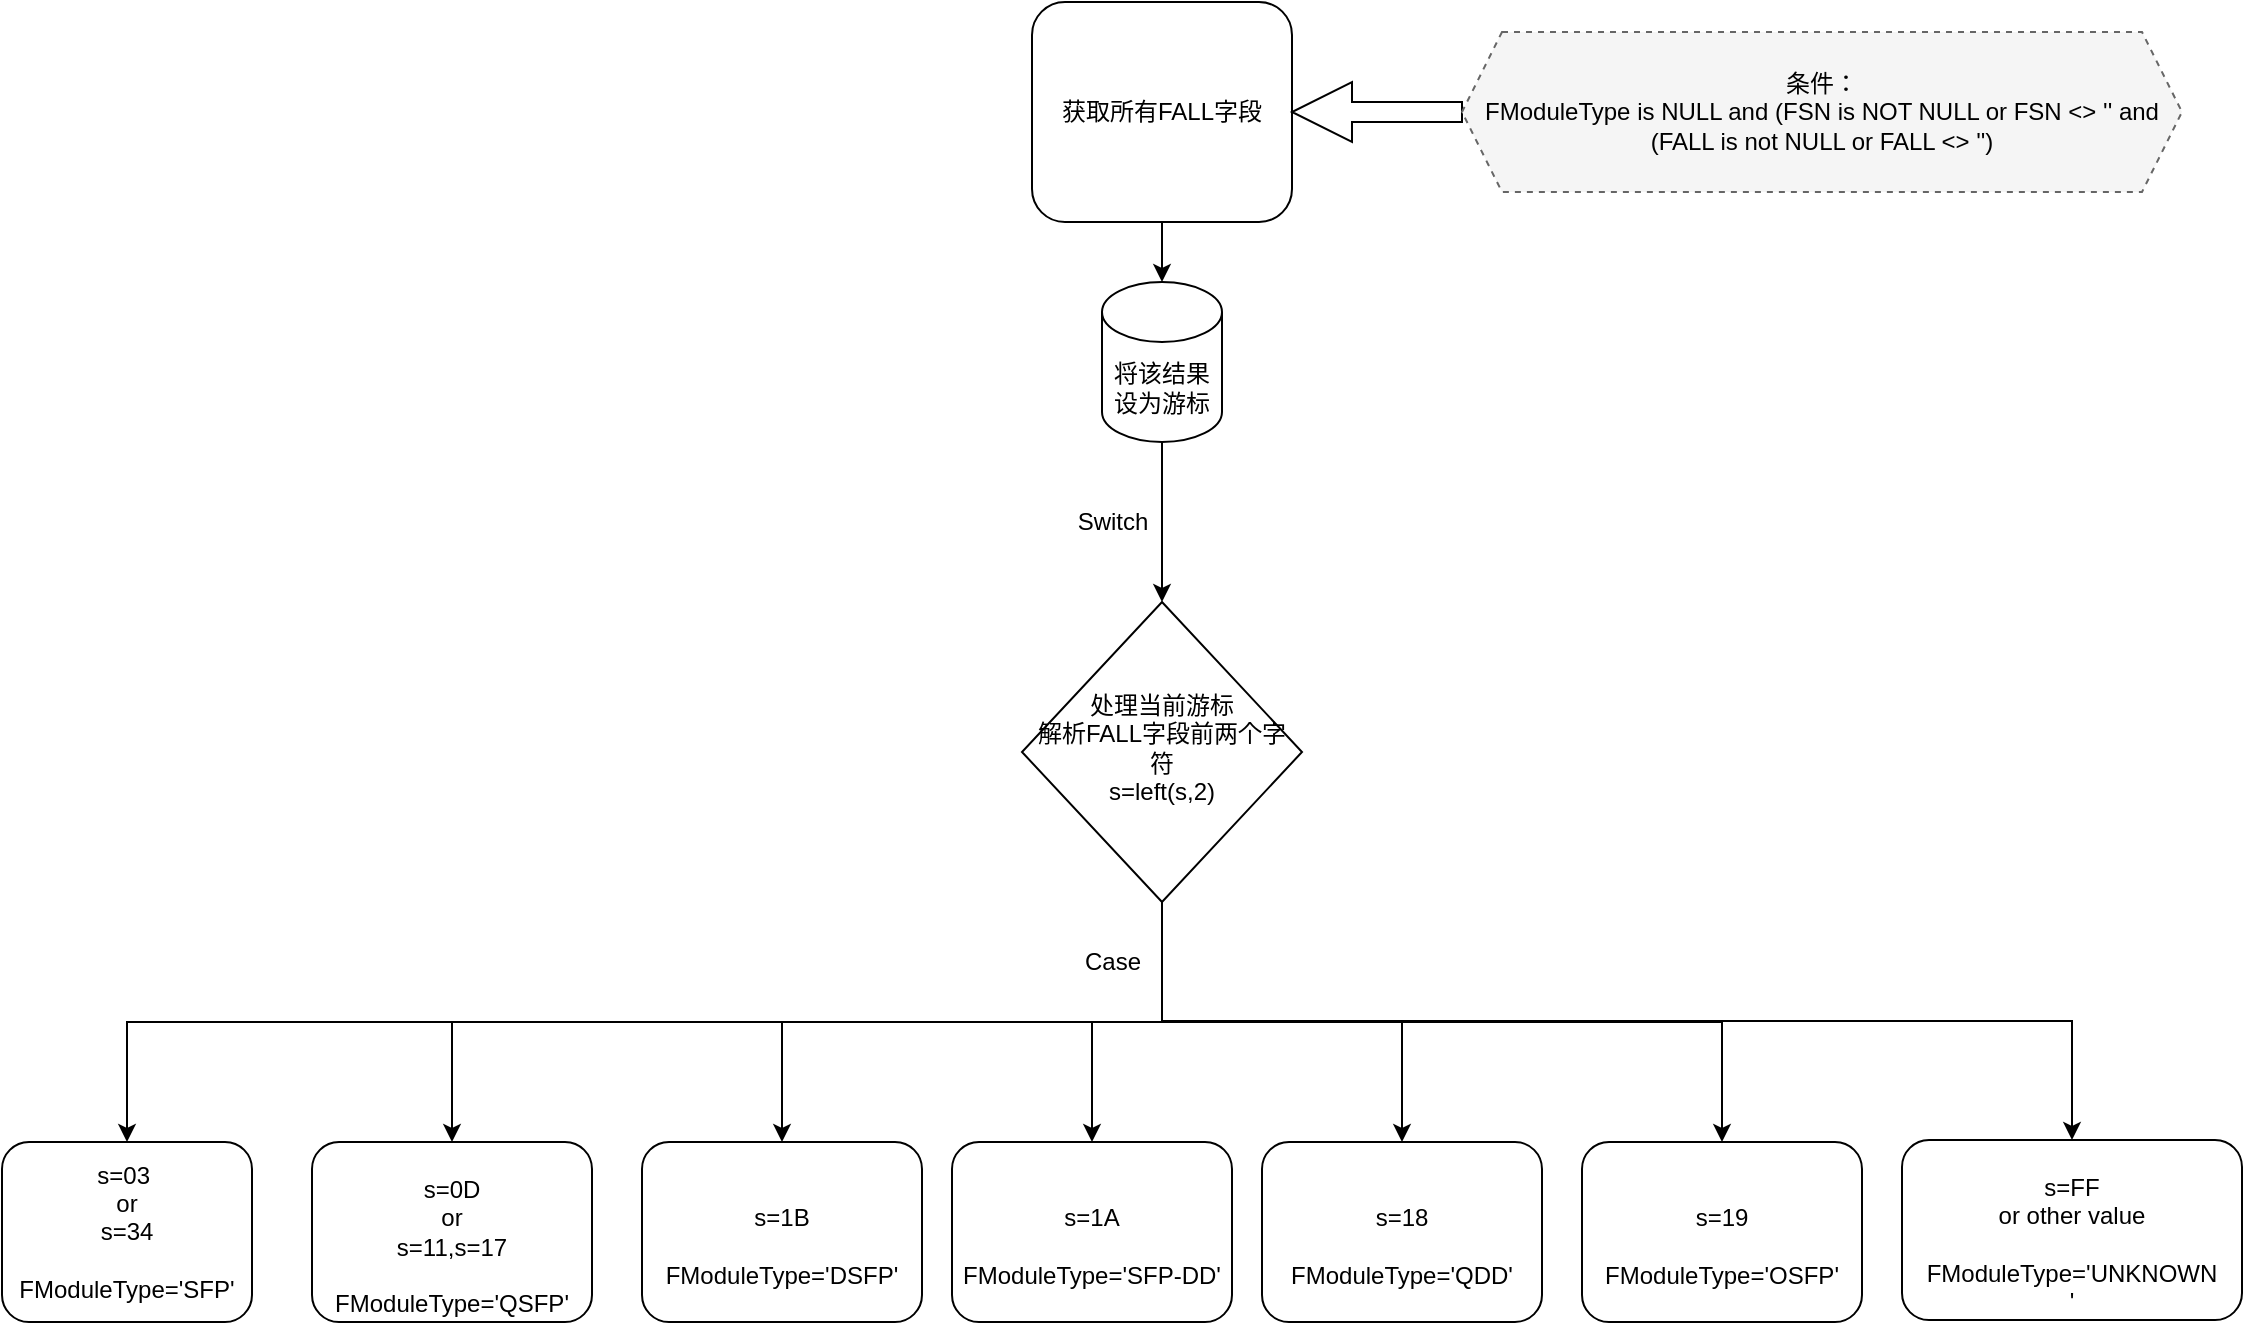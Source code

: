 <mxfile version="19.0.2" type="github">
  <diagram id="C5RBs43oDa-KdzZeNtuy" name="Page-1">
    <mxGraphModel dx="1116" dy="1608" grid="1" gridSize="10" guides="1" tooltips="1" connect="1" arrows="1" fold="1" page="1" pageScale="1" pageWidth="583" pageHeight="827" math="0" shadow="0">
      <root>
        <mxCell id="WIyWlLk6GJQsqaUBKTNV-0" />
        <mxCell id="WIyWlLk6GJQsqaUBKTNV-1" parent="WIyWlLk6GJQsqaUBKTNV-0" />
        <mxCell id="rZV8M0Kk9CfMCFUAyF9g-2" style="edgeStyle=orthogonalEdgeStyle;rounded=0;orthogonalLoop=1;jettySize=auto;html=1;exitX=0.5;exitY=1;exitDx=0;exitDy=0;" edge="1" parent="WIyWlLk6GJQsqaUBKTNV-1" source="WIyWlLk6GJQsqaUBKTNV-3" target="rZV8M0Kk9CfMCFUAyF9g-0">
          <mxGeometry relative="1" as="geometry" />
        </mxCell>
        <mxCell id="WIyWlLk6GJQsqaUBKTNV-3" value="获取所有FALL字段&lt;br&gt;" style="rounded=1;whiteSpace=wrap;html=1;fontSize=12;glass=0;strokeWidth=1;shadow=0;" parent="WIyWlLk6GJQsqaUBKTNV-1" vertex="1">
          <mxGeometry x="515" y="-200" width="130" height="110" as="geometry" />
        </mxCell>
        <mxCell id="rZV8M0Kk9CfMCFUAyF9g-20" style="edgeStyle=orthogonalEdgeStyle;rounded=0;orthogonalLoop=1;jettySize=auto;html=1;exitX=0.5;exitY=1;exitDx=0;exitDy=0;entryX=0.5;entryY=0;entryDx=0;entryDy=0;fontSize=11;fontColor=#9E9E9E;" edge="1" parent="WIyWlLk6GJQsqaUBKTNV-1" source="WIyWlLk6GJQsqaUBKTNV-6" target="rZV8M0Kk9CfMCFUAyF9g-5">
          <mxGeometry relative="1" as="geometry" />
        </mxCell>
        <mxCell id="rZV8M0Kk9CfMCFUAyF9g-21" style="edgeStyle=orthogonalEdgeStyle;rounded=0;orthogonalLoop=1;jettySize=auto;html=1;exitX=0.5;exitY=1;exitDx=0;exitDy=0;entryX=0.5;entryY=0;entryDx=0;entryDy=0;fontSize=11;fontColor=#9E9E9E;" edge="1" parent="WIyWlLk6GJQsqaUBKTNV-1" source="WIyWlLk6GJQsqaUBKTNV-6" target="rZV8M0Kk9CfMCFUAyF9g-14">
          <mxGeometry relative="1" as="geometry" />
        </mxCell>
        <mxCell id="rZV8M0Kk9CfMCFUAyF9g-22" style="edgeStyle=orthogonalEdgeStyle;rounded=0;orthogonalLoop=1;jettySize=auto;html=1;exitX=0.5;exitY=1;exitDx=0;exitDy=0;entryX=0.5;entryY=0;entryDx=0;entryDy=0;fontSize=11;fontColor=#9E9E9E;" edge="1" parent="WIyWlLk6GJQsqaUBKTNV-1" source="WIyWlLk6GJQsqaUBKTNV-6" target="rZV8M0Kk9CfMCFUAyF9g-16">
          <mxGeometry relative="1" as="geometry" />
        </mxCell>
        <mxCell id="rZV8M0Kk9CfMCFUAyF9g-23" style="edgeStyle=orthogonalEdgeStyle;rounded=0;orthogonalLoop=1;jettySize=auto;html=1;exitX=0.5;exitY=1;exitDx=0;exitDy=0;entryX=0.5;entryY=0;entryDx=0;entryDy=0;fontSize=11;fontColor=#9E9E9E;" edge="1" parent="WIyWlLk6GJQsqaUBKTNV-1" source="WIyWlLk6GJQsqaUBKTNV-6" target="rZV8M0Kk9CfMCFUAyF9g-17">
          <mxGeometry relative="1" as="geometry" />
        </mxCell>
        <mxCell id="rZV8M0Kk9CfMCFUAyF9g-24" style="edgeStyle=orthogonalEdgeStyle;rounded=0;orthogonalLoop=1;jettySize=auto;html=1;exitX=0.5;exitY=1;exitDx=0;exitDy=0;entryX=0.5;entryY=0;entryDx=0;entryDy=0;fontSize=11;fontColor=#9E9E9E;" edge="1" parent="WIyWlLk6GJQsqaUBKTNV-1" source="WIyWlLk6GJQsqaUBKTNV-6" target="rZV8M0Kk9CfMCFUAyF9g-18">
          <mxGeometry relative="1" as="geometry" />
        </mxCell>
        <mxCell id="rZV8M0Kk9CfMCFUAyF9g-25" style="edgeStyle=orthogonalEdgeStyle;rounded=0;orthogonalLoop=1;jettySize=auto;html=1;exitX=0.5;exitY=1;exitDx=0;exitDy=0;entryX=0.5;entryY=0;entryDx=0;entryDy=0;fontSize=11;fontColor=#9E9E9E;" edge="1" parent="WIyWlLk6GJQsqaUBKTNV-1" source="WIyWlLk6GJQsqaUBKTNV-6" target="rZV8M0Kk9CfMCFUAyF9g-19">
          <mxGeometry relative="1" as="geometry" />
        </mxCell>
        <mxCell id="rZV8M0Kk9CfMCFUAyF9g-26" style="edgeStyle=orthogonalEdgeStyle;rounded=0;orthogonalLoop=1;jettySize=auto;html=1;exitX=0.5;exitY=1;exitDx=0;exitDy=0;entryX=0.5;entryY=0;entryDx=0;entryDy=0;fontSize=11;fontColor=#9E9E9E;" edge="1" parent="WIyWlLk6GJQsqaUBKTNV-1" source="WIyWlLk6GJQsqaUBKTNV-6" target="rZV8M0Kk9CfMCFUAyF9g-15">
          <mxGeometry relative="1" as="geometry" />
        </mxCell>
        <mxCell id="WIyWlLk6GJQsqaUBKTNV-6" value="处理当前游标&lt;br&gt;解析FALL字段前两个字符&lt;br&gt;s=left(s,2)" style="rhombus;whiteSpace=wrap;html=1;shadow=0;fontFamily=Helvetica;fontSize=12;align=center;strokeWidth=1;spacing=6;spacingTop=-4;" parent="WIyWlLk6GJQsqaUBKTNV-1" vertex="1">
          <mxGeometry x="510" y="100" width="140" height="150" as="geometry" />
        </mxCell>
        <mxCell id="rZV8M0Kk9CfMCFUAyF9g-3" style="edgeStyle=orthogonalEdgeStyle;rounded=0;orthogonalLoop=1;jettySize=auto;html=1;exitX=0.5;exitY=1;exitDx=0;exitDy=0;exitPerimeter=0;entryX=0.5;entryY=0;entryDx=0;entryDy=0;fontSize=11;" edge="1" parent="WIyWlLk6GJQsqaUBKTNV-1" source="rZV8M0Kk9CfMCFUAyF9g-0" target="WIyWlLk6GJQsqaUBKTNV-6">
          <mxGeometry relative="1" as="geometry" />
        </mxCell>
        <mxCell id="rZV8M0Kk9CfMCFUAyF9g-0" value="将该结果设为游标" style="shape=cylinder3;whiteSpace=wrap;html=1;boundedLbl=1;backgroundOutline=1;size=15;" vertex="1" parent="WIyWlLk6GJQsqaUBKTNV-1">
          <mxGeometry x="550" y="-60" width="60" height="80" as="geometry" />
        </mxCell>
        <mxCell id="rZV8M0Kk9CfMCFUAyF9g-4" value="Switch" style="text;html=1;align=center;verticalAlign=middle;resizable=0;points=[];autosize=1;strokeColor=none;fillColor=none;" vertex="1" parent="WIyWlLk6GJQsqaUBKTNV-1">
          <mxGeometry x="530" y="50" width="50" height="20" as="geometry" />
        </mxCell>
        <mxCell id="rZV8M0Kk9CfMCFUAyF9g-5" value="s=03&amp;nbsp;&lt;br&gt;or&lt;br&gt;s=34&lt;br&gt;&lt;br&gt;FModuleType=&#39;SFP&#39;" style="rounded=1;whiteSpace=wrap;html=1;" vertex="1" parent="WIyWlLk6GJQsqaUBKTNV-1">
          <mxGeometry y="370" width="125" height="90" as="geometry" />
        </mxCell>
        <mxCell id="rZV8M0Kk9CfMCFUAyF9g-14" value="&lt;br&gt;s=0D&lt;br&gt;or&lt;br&gt;s=11,s=17&lt;br&gt;&lt;br&gt;FModuleType=&#39;QSFP&#39;" style="rounded=1;whiteSpace=wrap;html=1;" vertex="1" parent="WIyWlLk6GJQsqaUBKTNV-1">
          <mxGeometry x="155" y="370" width="140" height="90" as="geometry" />
        </mxCell>
        <mxCell id="rZV8M0Kk9CfMCFUAyF9g-15" value="&lt;br&gt;s=FF&lt;br&gt;or other value&lt;br&gt;&lt;br&gt;FModuleType=&#39;UNKNOWN&lt;br&gt;&#39;" style="rounded=1;whiteSpace=wrap;html=1;" vertex="1" parent="WIyWlLk6GJQsqaUBKTNV-1">
          <mxGeometry x="950" y="369" width="170" height="90" as="geometry" />
        </mxCell>
        <mxCell id="rZV8M0Kk9CfMCFUAyF9g-16" value="&lt;br&gt;s=1B&lt;br&gt;&lt;br&gt;FModuleType=&#39;DSFP&#39;" style="rounded=1;whiteSpace=wrap;html=1;" vertex="1" parent="WIyWlLk6GJQsqaUBKTNV-1">
          <mxGeometry x="320" y="370" width="140" height="90" as="geometry" />
        </mxCell>
        <mxCell id="rZV8M0Kk9CfMCFUAyF9g-17" value="&lt;br&gt;s=1A&lt;br&gt;&lt;br&gt;FModuleType=&#39;SFP-DD&#39;" style="rounded=1;whiteSpace=wrap;html=1;" vertex="1" parent="WIyWlLk6GJQsqaUBKTNV-1">
          <mxGeometry x="475" y="370" width="140" height="90" as="geometry" />
        </mxCell>
        <mxCell id="rZV8M0Kk9CfMCFUAyF9g-18" value="&lt;br&gt;s=18&lt;br&gt;&lt;br&gt;FModuleType=&#39;QDD&#39;" style="rounded=1;whiteSpace=wrap;html=1;" vertex="1" parent="WIyWlLk6GJQsqaUBKTNV-1">
          <mxGeometry x="630" y="370" width="140" height="90" as="geometry" />
        </mxCell>
        <mxCell id="rZV8M0Kk9CfMCFUAyF9g-19" value="&lt;br&gt;s=19&lt;br&gt;&lt;br&gt;FModuleType=&#39;OSFP&#39;" style="rounded=1;whiteSpace=wrap;html=1;" vertex="1" parent="WIyWlLk6GJQsqaUBKTNV-1">
          <mxGeometry x="790" y="370" width="140" height="90" as="geometry" />
        </mxCell>
        <mxCell id="rZV8M0Kk9CfMCFUAyF9g-28" style="edgeStyle=orthogonalEdgeStyle;shape=arrow;rounded=0;orthogonalLoop=1;jettySize=auto;html=1;exitX=0;exitY=0.5;exitDx=0;exitDy=0;entryX=1;entryY=0.5;entryDx=0;entryDy=0;fontSize=11;fontColor=#9E9E9E;" edge="1" parent="WIyWlLk6GJQsqaUBKTNV-1" source="rZV8M0Kk9CfMCFUAyF9g-27" target="WIyWlLk6GJQsqaUBKTNV-3">
          <mxGeometry relative="1" as="geometry" />
        </mxCell>
        <mxCell id="rZV8M0Kk9CfMCFUAyF9g-27" value="&lt;span style=&quot;color: rgb(0, 0, 0); font-size: 12px;&quot;&gt;条件：&lt;/span&gt;&lt;br style=&quot;color: rgb(0, 0, 0); font-size: 12px;&quot;&gt;&lt;div style=&quot;&quot;&gt;&lt;span style=&quot;color: rgb(0, 0, 0); font-size: 12px; background-color: initial;&quot;&gt;FModuleType is NULL and (FSN is NOT NULL or FSN &amp;lt;&amp;gt; &#39;&#39; and (FALL is not NULL or FALL &amp;lt;&amp;gt; &#39;&#39;)&lt;/span&gt;&lt;/div&gt;" style="shape=hexagon;perimeter=hexagonPerimeter2;whiteSpace=wrap;html=1;fixedSize=1;fontSize=11;fontColor=#333333;align=center;dashed=1;fillColor=#f5f5f5;strokeColor=#666666;" vertex="1" parent="WIyWlLk6GJQsqaUBKTNV-1">
          <mxGeometry x="730" y="-185" width="360" height="80" as="geometry" />
        </mxCell>
        <mxCell id="rZV8M0Kk9CfMCFUAyF9g-29" value="Case" style="text;html=1;align=center;verticalAlign=middle;resizable=0;points=[];autosize=1;strokeColor=none;fillColor=none;" vertex="1" parent="WIyWlLk6GJQsqaUBKTNV-1">
          <mxGeometry x="535" y="270" width="40" height="20" as="geometry" />
        </mxCell>
      </root>
    </mxGraphModel>
  </diagram>
</mxfile>
